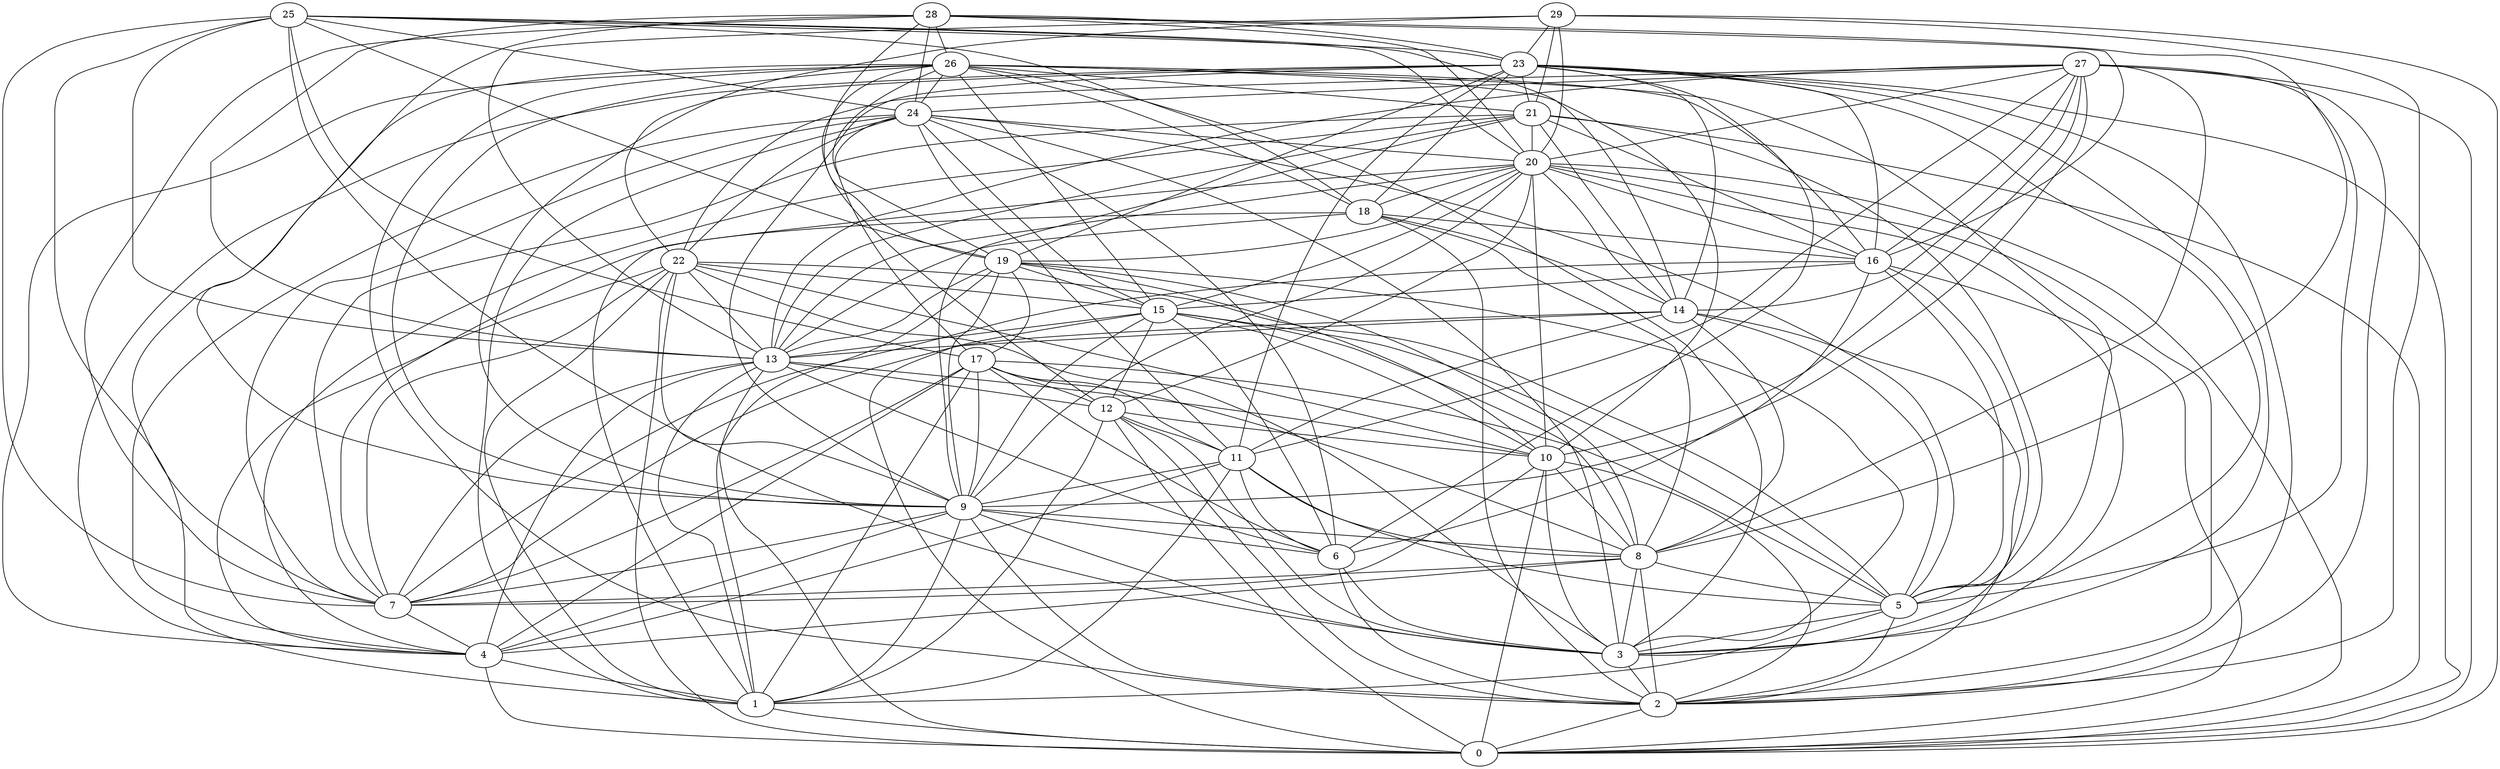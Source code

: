 graph Gilbert_30_p50 {
0;
1;
2;
3;
4;
5;
6;
7;
8;
9;
10;
11;
12;
13;
14;
15;
16;
17;
18;
19;
20;
21;
22;
23;
24;
25;
26;
27;
28;
29;
1 -- 0;
2 -- 0;
3 -- 2;
4 -- 0;
4 -- 1;
5 -- 1;
5 -- 2;
5 -- 3;
6 -- 2;
6 -- 3;
7 -- 4;
8 -- 2;
8 -- 3;
8 -- 4;
8 -- 5;
8 -- 7;
9 -- 1;
9 -- 2;
9 -- 3;
9 -- 4;
9 -- 6;
9 -- 7;
9 -- 8;
10 -- 0;
10 -- 2;
10 -- 3;
10 -- 7;
10 -- 8;
11 -- 1;
11 -- 4;
11 -- 5;
11 -- 6;
11 -- 8;
11 -- 9;
12 -- 0;
12 -- 1;
12 -- 2;
12 -- 3;
12 -- 10;
12 -- 11;
13 -- 0;
13 -- 1;
13 -- 4;
13 -- 6;
13 -- 7;
13 -- 10;
13 -- 12;
14 -- 2;
14 -- 5;
14 -- 7;
14 -- 8;
14 -- 11;
14 -- 13;
15 -- 0;
15 -- 5;
15 -- 6;
15 -- 8;
15 -- 9;
15 -- 10;
15 -- 12;
15 -- 13;
16 -- 0;
16 -- 3;
16 -- 5;
16 -- 7;
16 -- 9;
16 -- 15;
17 -- 1;
17 -- 4;
17 -- 5;
17 -- 6;
17 -- 7;
17 -- 8;
17 -- 9;
17 -- 11;
17 -- 12;
18 -- 2;
18 -- 7;
18 -- 8;
18 -- 13;
18 -- 14;
18 -- 16;
19 -- 1;
19 -- 3;
19 -- 8;
19 -- 9;
19 -- 10;
19 -- 13;
19 -- 15;
19 -- 17;
20 -- 0;
20 -- 1;
20 -- 2;
20 -- 3;
20 -- 9;
20 -- 10;
20 -- 12;
20 -- 13;
20 -- 14;
20 -- 15;
20 -- 16;
20 -- 18;
20 -- 19;
21 -- 0;
21 -- 4;
21 -- 5;
21 -- 7;
21 -- 9;
21 -- 13;
21 -- 14;
21 -- 16;
21 -- 20;
22 -- 0;
22 -- 1;
22 -- 3;
22 -- 4;
22 -- 5;
22 -- 7;
22 -- 9;
22 -- 10;
22 -- 13;
22 -- 15;
23 -- 0;
23 -- 2;
23 -- 3;
23 -- 4;
23 -- 5;
23 -- 6;
23 -- 9;
23 -- 11;
23 -- 14;
23 -- 16;
23 -- 18;
23 -- 19;
23 -- 21;
23 -- 22;
24 -- 1;
24 -- 3;
24 -- 4;
24 -- 5;
24 -- 6;
24 -- 7;
24 -- 11;
24 -- 15;
24 -- 17;
24 -- 20;
24 -- 22;
25 -- 1;
25 -- 3;
25 -- 7;
25 -- 13;
25 -- 14;
25 -- 17;
25 -- 18;
25 -- 19;
25 -- 20;
25 -- 23;
25 -- 24;
26 -- 2;
26 -- 3;
26 -- 4;
26 -- 5;
26 -- 7;
26 -- 9;
26 -- 10;
26 -- 12;
26 -- 15;
26 -- 16;
26 -- 18;
26 -- 19;
26 -- 21;
26 -- 24;
27 -- 0;
27 -- 2;
27 -- 5;
27 -- 6;
27 -- 8;
27 -- 10;
27 -- 11;
27 -- 13;
27 -- 14;
27 -- 16;
27 -- 20;
27 -- 22;
27 -- 24;
28 -- 7;
28 -- 8;
28 -- 9;
28 -- 13;
28 -- 16;
28 -- 19;
28 -- 20;
28 -- 23;
28 -- 24;
28 -- 26;
29 -- 0;
29 -- 2;
29 -- 9;
29 -- 13;
29 -- 20;
29 -- 21;
29 -- 23;
}
